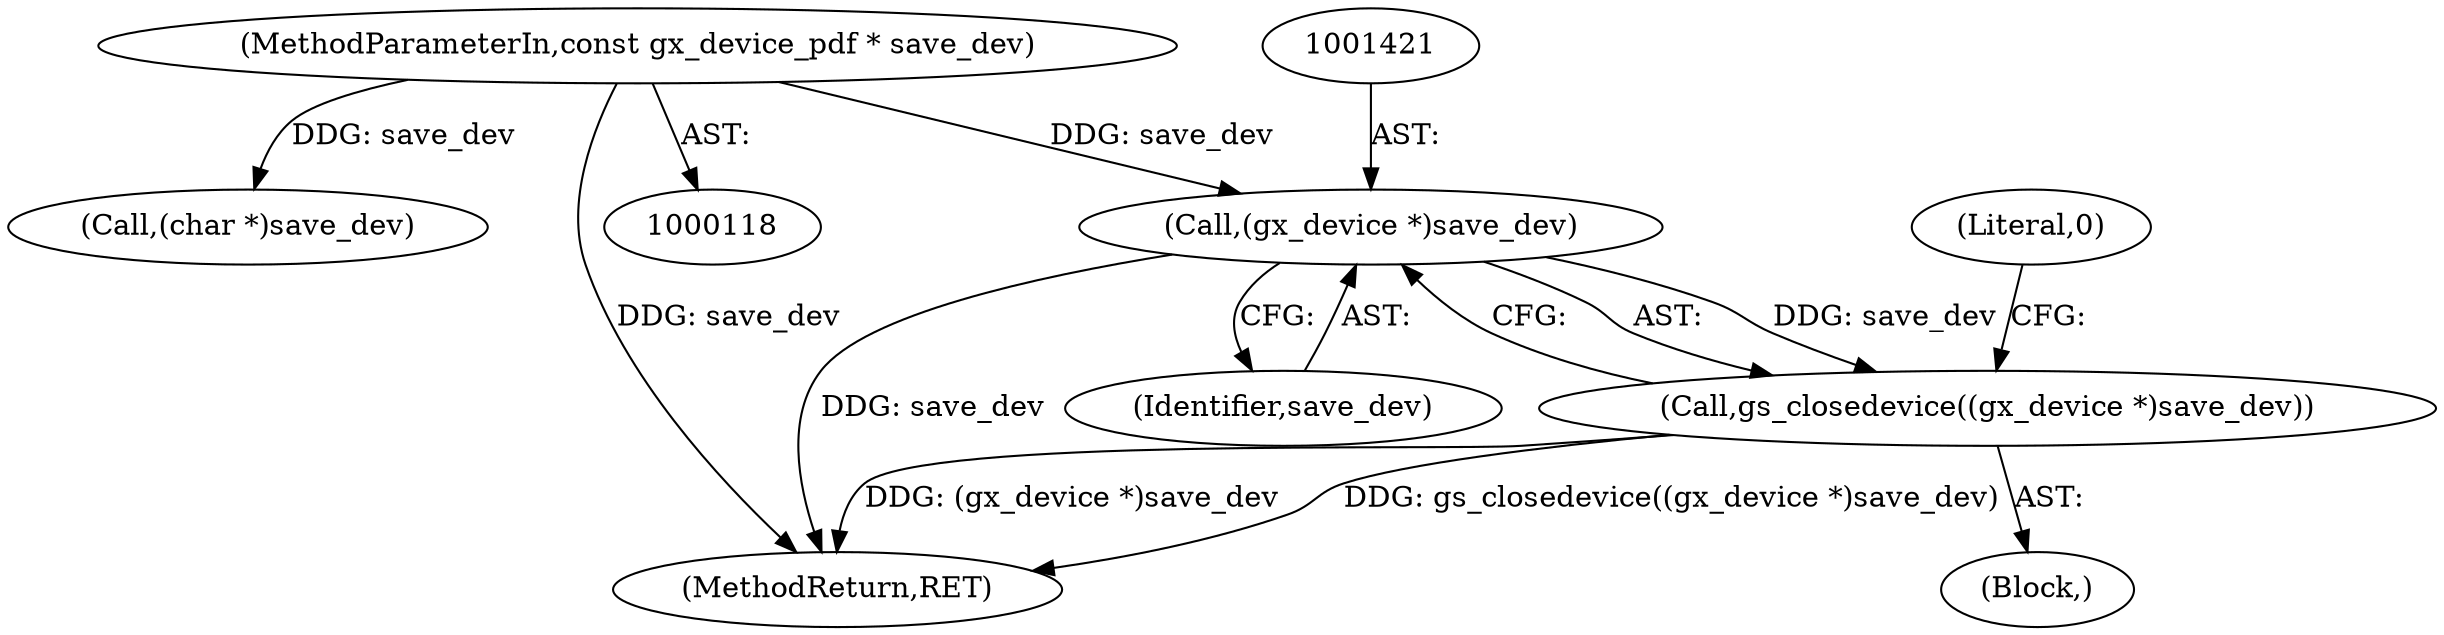 digraph "0_ghostscript_c3476dde7743761a4e1d39a631716199b696b880@pointer" {
"1001420" [label="(Call,(gx_device *)save_dev)"];
"1000120" [label="(MethodParameterIn,const gx_device_pdf * save_dev)"];
"1001419" [label="(Call,gs_closedevice((gx_device *)save_dev))"];
"1001418" [label="(Block,)"];
"1001531" [label="(Call,(char *)save_dev)"];
"1000120" [label="(MethodParameterIn,const gx_device_pdf * save_dev)"];
"1001551" [label="(MethodReturn,RET)"];
"1001422" [label="(Identifier,save_dev)"];
"1001424" [label="(Literal,0)"];
"1001419" [label="(Call,gs_closedevice((gx_device *)save_dev))"];
"1001420" [label="(Call,(gx_device *)save_dev)"];
"1001420" -> "1001419"  [label="AST: "];
"1001420" -> "1001422"  [label="CFG: "];
"1001421" -> "1001420"  [label="AST: "];
"1001422" -> "1001420"  [label="AST: "];
"1001419" -> "1001420"  [label="CFG: "];
"1001420" -> "1001551"  [label="DDG: save_dev"];
"1001420" -> "1001419"  [label="DDG: save_dev"];
"1000120" -> "1001420"  [label="DDG: save_dev"];
"1000120" -> "1000118"  [label="AST: "];
"1000120" -> "1001551"  [label="DDG: save_dev"];
"1000120" -> "1001531"  [label="DDG: save_dev"];
"1001419" -> "1001418"  [label="AST: "];
"1001424" -> "1001419"  [label="CFG: "];
"1001419" -> "1001551"  [label="DDG: gs_closedevice((gx_device *)save_dev)"];
"1001419" -> "1001551"  [label="DDG: (gx_device *)save_dev"];
}
